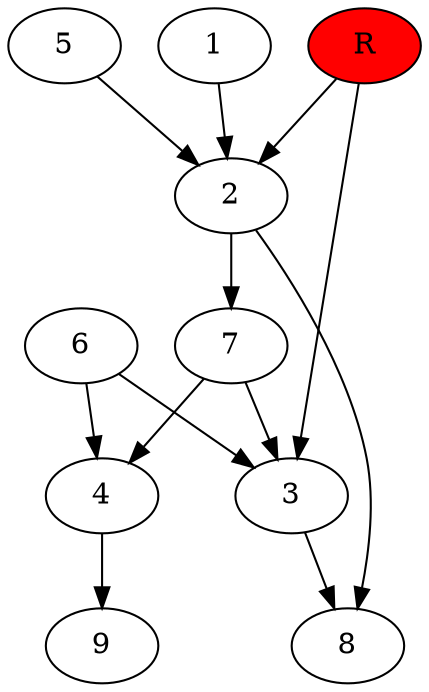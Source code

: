 digraph prb362 {
	1
	2
	3
	4
	5
	6
	7
	8
	R [fillcolor="#ff0000" style=filled]
	1 -> 2
	2 -> 7
	2 -> 8
	3 -> 8
	4 -> 9
	5 -> 2
	6 -> 3
	6 -> 4
	7 -> 3
	7 -> 4
	R -> 2
	R -> 3
}
